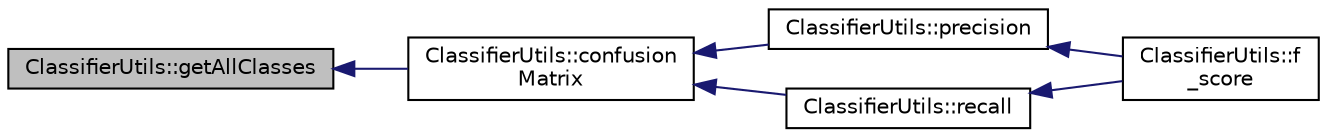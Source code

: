 digraph "ClassifierUtils::getAllClasses"
{
  bgcolor="transparent";
  edge [fontname="Helvetica",fontsize="10",labelfontname="Helvetica",labelfontsize="10"];
  node [fontname="Helvetica",fontsize="10",shape=record];
  rankdir="LR";
  Node43 [label="ClassifierUtils::getAllClasses",height=0.2,width=0.4,color="black", fillcolor="grey75", style="filled", fontcolor="black"];
  Node43 -> Node44 [dir="back",color="midnightblue",fontsize="10",style="solid",fontname="Helvetica"];
  Node44 [label="ClassifierUtils::confusion\lMatrix",height=0.2,width=0.4,color="black",URL="$classClassifierUtils.html#abc1fc8d0290671468f3313abf500ba6d"];
  Node44 -> Node45 [dir="back",color="midnightblue",fontsize="10",style="solid",fontname="Helvetica"];
  Node45 [label="ClassifierUtils::precision",height=0.2,width=0.4,color="black",URL="$classClassifierUtils.html#a18942f9191e113a018041a5ab1f306a7"];
  Node45 -> Node46 [dir="back",color="midnightblue",fontsize="10",style="solid",fontname="Helvetica"];
  Node46 [label="ClassifierUtils::f\l_score",height=0.2,width=0.4,color="black",URL="$classClassifierUtils.html#a2eab9f9b399a27a65f7d6ac7dd29210e"];
  Node44 -> Node47 [dir="back",color="midnightblue",fontsize="10",style="solid",fontname="Helvetica"];
  Node47 [label="ClassifierUtils::recall",height=0.2,width=0.4,color="black",URL="$classClassifierUtils.html#a08212d9c1e83aa241ae83a317c3dd2a0"];
  Node47 -> Node46 [dir="back",color="midnightblue",fontsize="10",style="solid",fontname="Helvetica"];
}
